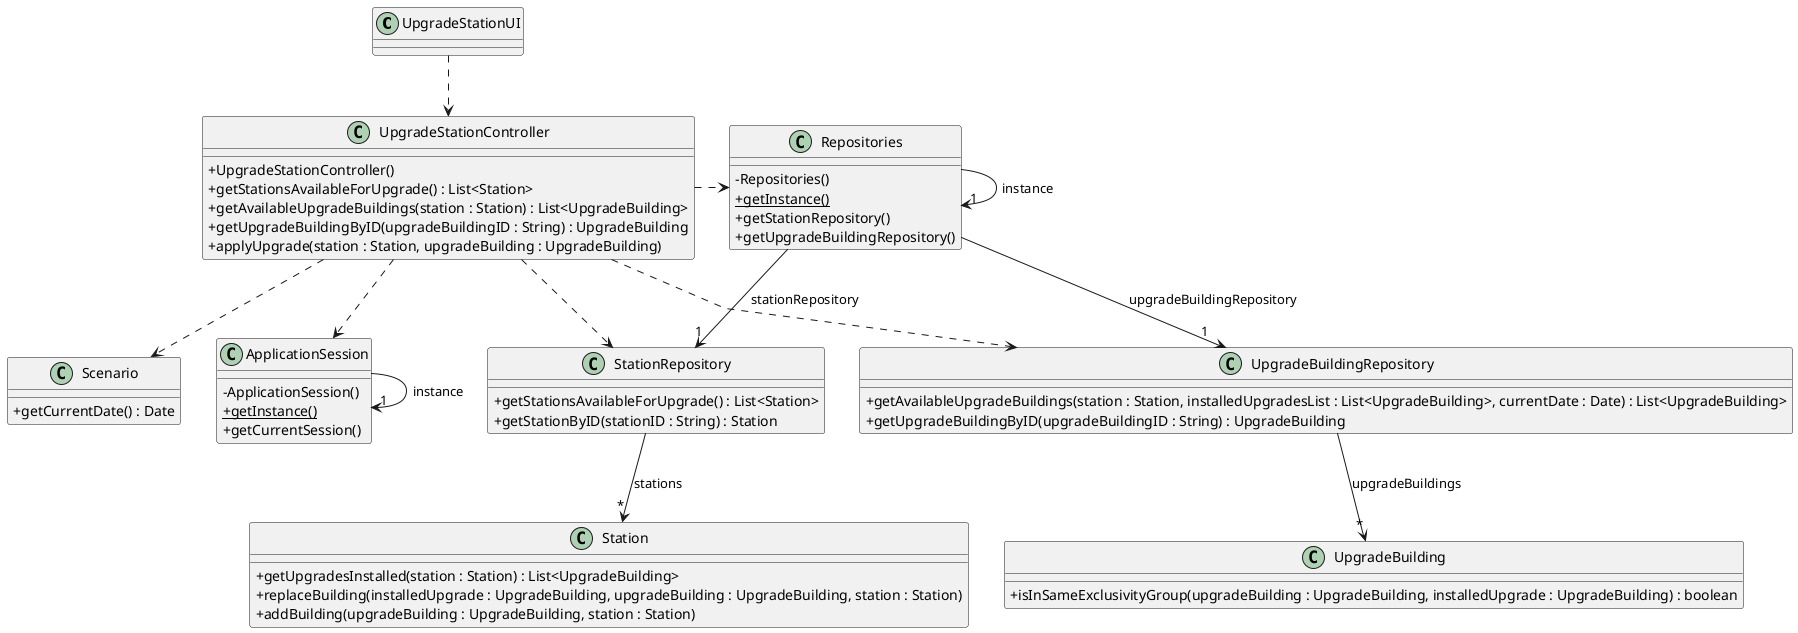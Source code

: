 @startuml
skinparam packageStyle rectangle
skinparam shadowing false
skinparam linetype polyline
skinparam classAttributeIconSize 0

class UpgradeStationUI {
}

class UpgradeStationController {
    + UpgradeStationController()
    + getStationsAvailableForUpgrade() : List<Station>
    + getAvailableUpgradeBuildings(station : Station) : List<UpgradeBuilding>
    + getUpgradeBuildingByID(upgradeBuildingID : String) : UpgradeBuilding
    + applyUpgrade(station : Station, upgradeBuilding : UpgradeBuilding)
}

class Repositories {
    - Repositories()
    + {static} getInstance()
    + getStationRepository()
    + getUpgradeBuildingRepository()
}

class StationRepository {
    + getStationsAvailableForUpgrade() : List<Station>
    + getStationByID(stationID : String) : Station
}

class UpgradeBuildingRepository {
    + getAvailableUpgradeBuildings(station : Station, installedUpgradesList : List<UpgradeBuilding>, currentDate : Date) : List<UpgradeBuilding>
    + getUpgradeBuildingByID(upgradeBuildingID : String) : UpgradeBuilding
}

class Station {
    + getUpgradesInstalled(station : Station) : List<UpgradeBuilding>
    + replaceBuilding(installedUpgrade : UpgradeBuilding, upgradeBuilding : UpgradeBuilding, station : Station)
    + addBuilding(upgradeBuilding : UpgradeBuilding, station : Station)
}

class UpgradeBuilding {
    + isInSameExclusivityGroup(upgradeBuilding : UpgradeBuilding, installedUpgrade : UpgradeBuilding) : boolean
}

class Scenario {
    + getCurrentDate() : Date
}

class ApplicationSession {
    - ApplicationSession()
    + {static} getInstance()
    + getCurrentSession()
}

UpgradeStationUI ..> UpgradeStationController
UpgradeStationController .> Repositories
Repositories -> "1" Repositories : instance
Repositories --> "1" StationRepository : stationRepository
Repositories --> "1" UpgradeBuildingRepository : upgradeBuildingRepository
UpgradeStationController ..> StationRepository
UpgradeStationController ..> UpgradeBuildingRepository
UpgradeStationController ..> Scenario
UpgradeStationController ..> ApplicationSession
StationRepository --> "*" Station : stations
UpgradeBuildingRepository --> "*" UpgradeBuilding : upgradeBuildings
ApplicationSession --> "1" ApplicationSession : instance

@enduml